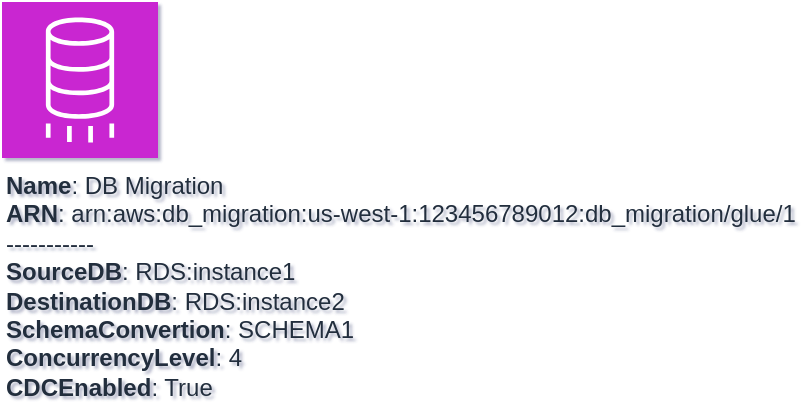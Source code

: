 <mxfile type="MultiCloud">
	<diagram id="diagram_1" name="AWS components">
		<mxGraphModel dx="1015" dy="661" grid="1" gridSize="10" guides="1" tooltips="1" connect="1" arrows="1" fold="1" page="1" pageScale="1" pageWidth="850" pageHeight="1100" math="0" shadow="1">
			<root>
				<mxCell id="0"/>
				<mxCell id="1" parent="0"/>
				<mxCell id="vertex:db_migration:arn:aws:db_migration:us-west-1:123456789012:db_migration/glue/1" value="&lt;b&gt;Name&lt;/b&gt;: DB Migration&lt;BR&gt;&lt;b&gt;ARN&lt;/b&gt;: arn:aws:db_migration:us-west-1:123456789012:db_migration/glue/1&lt;BR&gt;-----------&lt;BR&gt;&lt;b&gt;SourceDB&lt;/b&gt;: RDS:instance1&lt;BR&gt;&lt;b&gt;DestinationDB&lt;/b&gt;: RDS:instance2&lt;BR&gt;&lt;b&gt;SchemaConvertion&lt;/b&gt;: SCHEMA1&lt;BR&gt;&lt;b&gt;ConcurrencyLevel&lt;/b&gt;: 4&lt;BR&gt;&lt;b&gt;CDCEnabled&lt;/b&gt;: True" style="sketch=0;outlineConnect=0;fontColor=#232F3E;fillColor=#C925D1;strokeColor=#ffffff;dashed=0;verticalLabelPosition=bottom;verticalAlign=top;align=left;html=1;fontSize=12;fontStyle=0;aspect=fixed;shape=mxgraph.aws4.resourceIcon;resIcon=mxgraph.aws4.database_migration_service;" parent="1" vertex="1">
					<mxGeometry width="78" height="78" as="geometry"/>
				</mxCell>
			</root>
		</mxGraphModel>
	</diagram>
</mxfile>